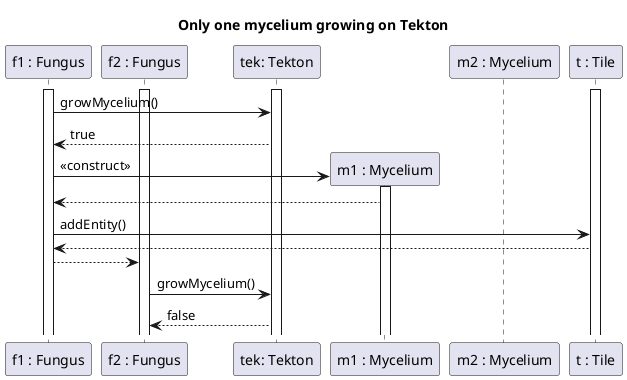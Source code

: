 @startuml Mycelium growth

title Only one mycelium growing on Tekton

participant "f1 : Fungus" as F1
participant "f2 : Fungus" as F2
participant "tek: Tekton" as Tek
participant "m1 : Mycelium" as M1
participant "m2 : Mycelium" as M2
participant "t : Tile" as T

activate F1
activate F2
activate T
activate Tek


F1->Tek : growMycelium()
Tek --> F1 : true
F1 -> M1 ** : <<construct>>
activate M1
M1 --> F1
F1 -> T : addEntity()
T-->F1

F1-->F2

F2->Tek : growMycelium()
Tek --> F2 : false


@enduml